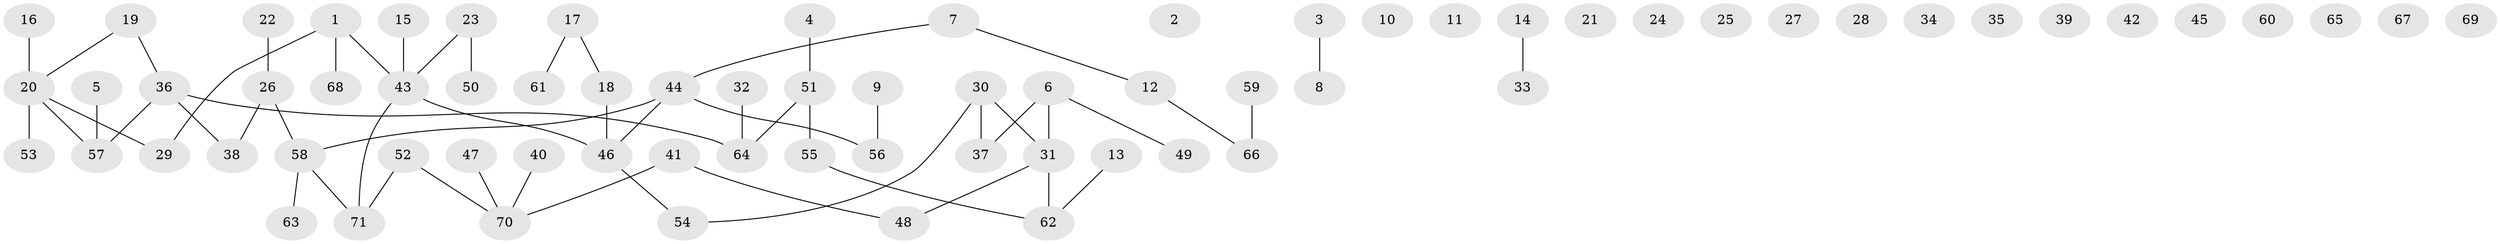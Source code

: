 // Generated by graph-tools (version 1.1) at 2025/33/03/09/25 02:33:57]
// undirected, 71 vertices, 57 edges
graph export_dot {
graph [start="1"]
  node [color=gray90,style=filled];
  1;
  2;
  3;
  4;
  5;
  6;
  7;
  8;
  9;
  10;
  11;
  12;
  13;
  14;
  15;
  16;
  17;
  18;
  19;
  20;
  21;
  22;
  23;
  24;
  25;
  26;
  27;
  28;
  29;
  30;
  31;
  32;
  33;
  34;
  35;
  36;
  37;
  38;
  39;
  40;
  41;
  42;
  43;
  44;
  45;
  46;
  47;
  48;
  49;
  50;
  51;
  52;
  53;
  54;
  55;
  56;
  57;
  58;
  59;
  60;
  61;
  62;
  63;
  64;
  65;
  66;
  67;
  68;
  69;
  70;
  71;
  1 -- 29;
  1 -- 43;
  1 -- 68;
  3 -- 8;
  4 -- 51;
  5 -- 57;
  6 -- 31;
  6 -- 37;
  6 -- 49;
  7 -- 12;
  7 -- 44;
  9 -- 56;
  12 -- 66;
  13 -- 62;
  14 -- 33;
  15 -- 43;
  16 -- 20;
  17 -- 18;
  17 -- 61;
  18 -- 46;
  19 -- 20;
  19 -- 36;
  20 -- 29;
  20 -- 53;
  20 -- 57;
  22 -- 26;
  23 -- 43;
  23 -- 50;
  26 -- 38;
  26 -- 58;
  30 -- 31;
  30 -- 37;
  30 -- 54;
  31 -- 48;
  31 -- 62;
  32 -- 64;
  36 -- 38;
  36 -- 57;
  36 -- 64;
  40 -- 70;
  41 -- 48;
  41 -- 70;
  43 -- 46;
  43 -- 71;
  44 -- 46;
  44 -- 56;
  44 -- 58;
  46 -- 54;
  47 -- 70;
  51 -- 55;
  51 -- 64;
  52 -- 70;
  52 -- 71;
  55 -- 62;
  58 -- 63;
  58 -- 71;
  59 -- 66;
}
